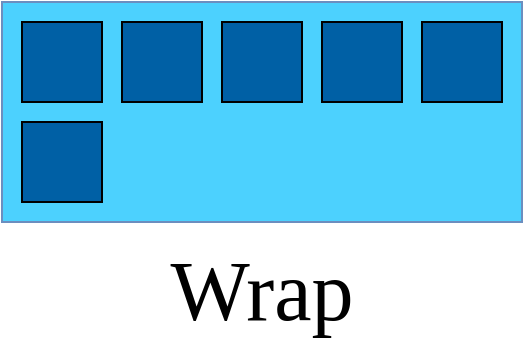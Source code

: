 <mxfile version="12.4.2" type="device" pages="1"><diagram id="av6D0JeWpG23E0MHKbku" name="Page-1"><mxGraphModel dx="788" dy="567" grid="1" gridSize="10" guides="1" tooltips="1" connect="1" arrows="1" fold="1" page="1" pageScale="1" pageWidth="850" pageHeight="1100" math="0" shadow="0"><root><mxCell id="0"/><mxCell id="1" parent="0"/><mxCell id="ZpUmJKZXeQCfNPqQizG6-1" value="" style="rounded=0;whiteSpace=wrap;html=1;fillColor=#4cd1fe;strokeColor=#6c8ebf;" parent="1" vertex="1"><mxGeometry x="230" y="170" width="260" height="110" as="geometry"/></mxCell><mxCell id="ZpUmJKZXeQCfNPqQizG6-3" value="" style="rounded=0;whiteSpace=wrap;html=1;fillColor=#0060A5;strokeColor=#000000;" parent="1" vertex="1"><mxGeometry x="240" y="180" width="40" height="40" as="geometry"/></mxCell><mxCell id="ZpUmJKZXeQCfNPqQizG6-8" value="&lt;font style=&quot;font-size: 42px&quot; face=&quot;Verdana&quot;&gt;Wrap&lt;/font&gt;" style="text;html=1;strokeColor=none;fillColor=none;align=center;verticalAlign=middle;whiteSpace=wrap;rounded=0;" parent="1" vertex="1"><mxGeometry x="255" y="290" width="210" height="50" as="geometry"/></mxCell><mxCell id="zTWIEpHp1sEgRRuKUXo0-7" value="" style="rounded=0;whiteSpace=wrap;html=1;fillColor=#0060A5;strokeColor=#000000;" vertex="1" parent="1"><mxGeometry x="290" y="180" width="40" height="40" as="geometry"/></mxCell><mxCell id="zTWIEpHp1sEgRRuKUXo0-8" value="" style="rounded=0;whiteSpace=wrap;html=1;fillColor=#0060A5;strokeColor=#000000;" vertex="1" parent="1"><mxGeometry x="340" y="180" width="40" height="40" as="geometry"/></mxCell><mxCell id="zTWIEpHp1sEgRRuKUXo0-9" value="" style="rounded=0;whiteSpace=wrap;html=1;fillColor=#0060A5;strokeColor=#000000;" vertex="1" parent="1"><mxGeometry x="390" y="180" width="40" height="40" as="geometry"/></mxCell><mxCell id="zTWIEpHp1sEgRRuKUXo0-10" value="" style="rounded=0;whiteSpace=wrap;html=1;fillColor=#0060A5;strokeColor=#000000;" vertex="1" parent="1"><mxGeometry x="440" y="180" width="40" height="40" as="geometry"/></mxCell><mxCell id="zTWIEpHp1sEgRRuKUXo0-12" value="" style="rounded=0;whiteSpace=wrap;html=1;fillColor=#0060A5;strokeColor=#000000;" vertex="1" parent="1"><mxGeometry x="240" y="230" width="40" height="40" as="geometry"/></mxCell></root></mxGraphModel></diagram></mxfile>